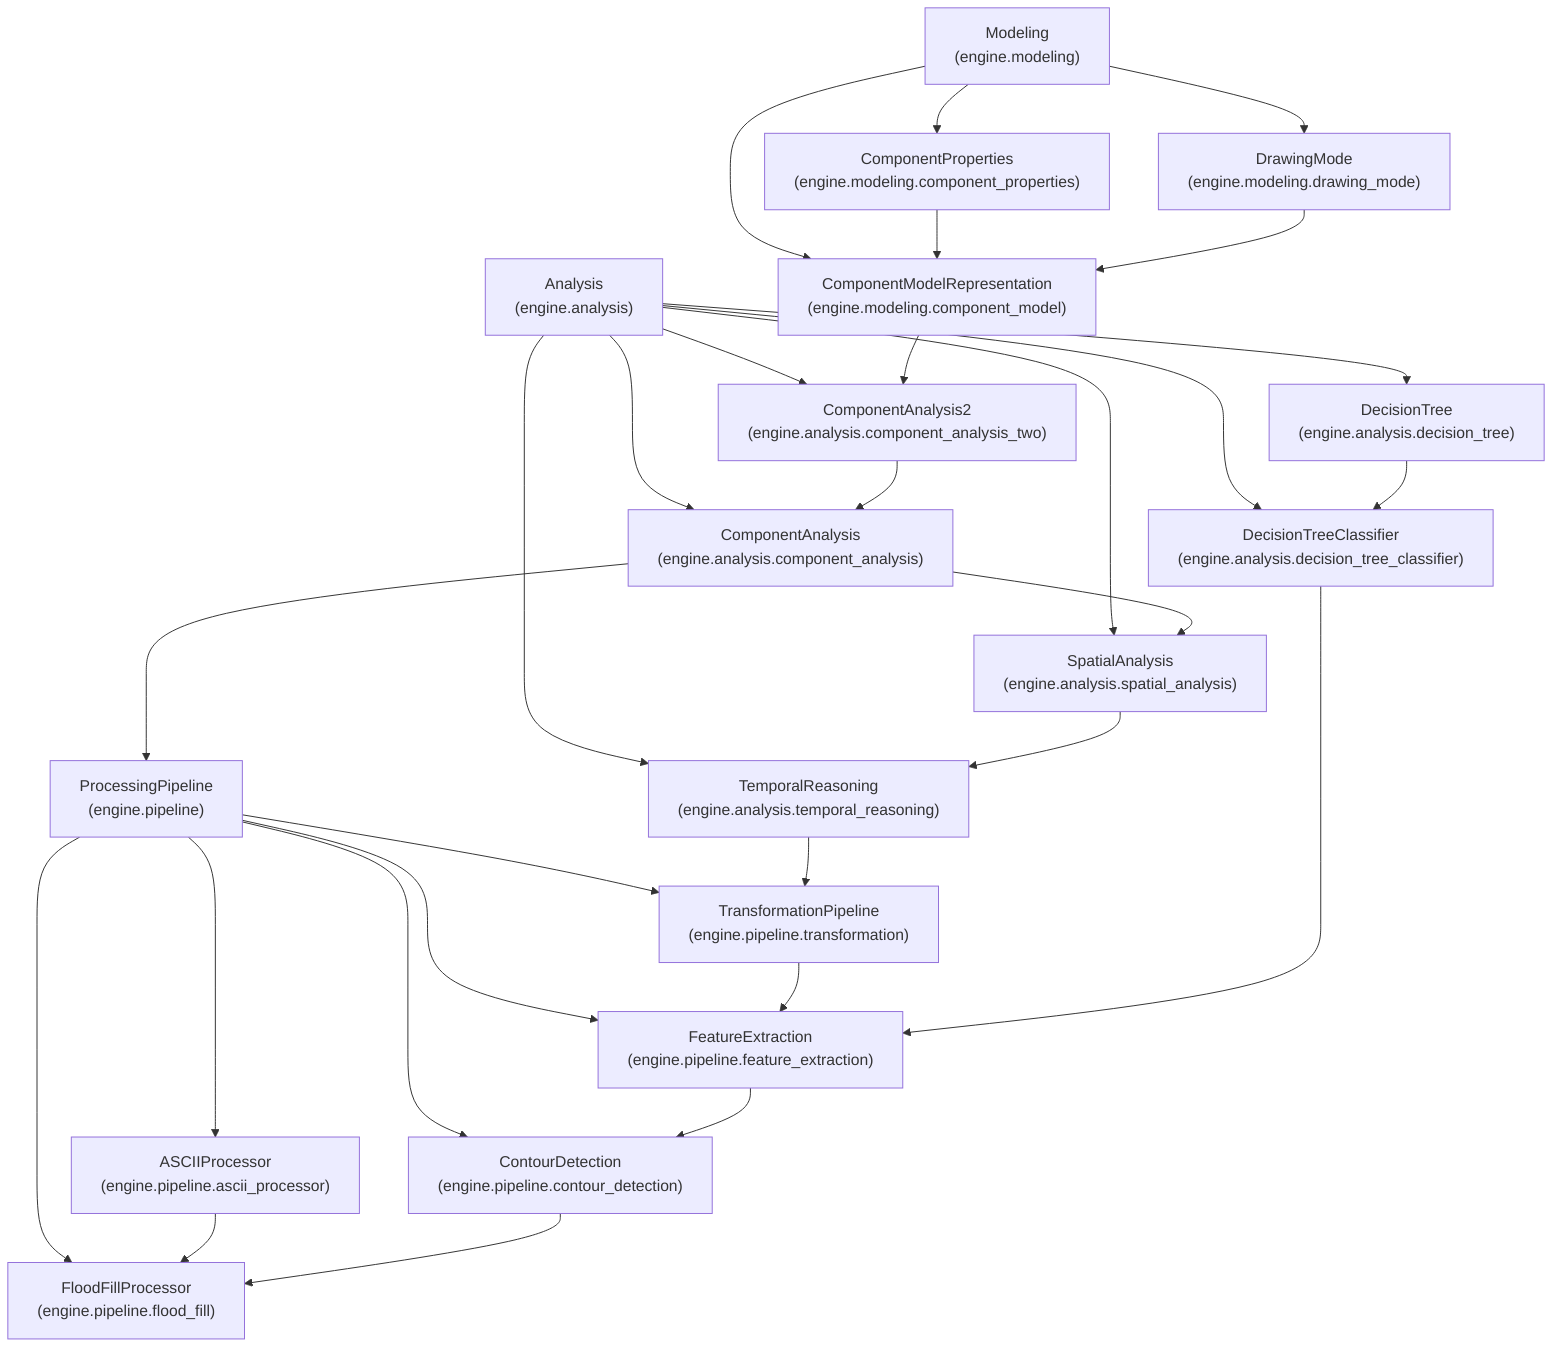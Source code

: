 graph TD
%% Engine System Components
%% Analysis Components
Analysis["Analysis\n(engine.analysis)"]
CompAnalysis["ComponentAnalysis\n(engine.analysis.component_analysis)"]
CompAnalysis2["ComponentAnalysis2\n(engine.analysis.component_analysis_two)"]
SpatialAnalysis["SpatialAnalysis\n(engine.analysis.spatial_analysis)"]
TemporalReasoning["TemporalReasoning\n(engine.analysis.temporal_reasoning)"]
DecisionTree["DecisionTree\n(engine.analysis.decision_tree)"]
DTClassifier["DecisionTreeClassifier\n(engine.analysis.decision_tree_classifier)"]

%% Modeling Components
Modeling["Modeling\n(engine.modeling)"]
CompModel["ComponentModelRepresentation\n(engine.modeling.component_model)"]
CompProps["ComponentProperties\n(engine.modeling.component_properties)"]
DrawingMode["DrawingMode\n(engine.modeling.drawing_mode)"]

%% Pipeline Components
Pipeline["ProcessingPipeline\n(engine.pipeline)"]
ASCIIProc["ASCIIProcessor\n(engine.pipeline.ascii_processor)"]
ContourDetection["ContourDetection\n(engine.pipeline.contour_detection)"]
FeatureExtraction["FeatureExtraction\n(engine.pipeline.feature_extraction)"]
FloodFill["FloodFillProcessor\n(engine.pipeline.flood_fill)"]
Transform["TransformationPipeline\n(engine.pipeline.transformation)"]

%% Engine Internal Dependencies
%% Analysis Dependencies
Analysis --> CompAnalysis
Analysis --> CompAnalysis2
Analysis --> SpatialAnalysis
Analysis --> TemporalReasoning
Analysis --> DecisionTree
Analysis --> DTClassifier

CompAnalysis2 --> CompAnalysis
DecisionTree --> DTClassifier
SpatialAnalysis --> TemporalReasoning
CompAnalysis --> SpatialAnalysis

%% Pipeline Dependencies
Pipeline --> ASCIIProc
Pipeline --> ContourDetection
Pipeline --> FeatureExtraction
Pipeline --> FloodFill
Pipeline --> Transform

ASCIIProc --> FloodFill
ContourDetection --> FloodFill
FeatureExtraction --> ContourDetection
Transform --> FeatureExtraction

%% Modeling Dependencies
Modeling --> CompModel
Modeling --> CompProps
Modeling --> DrawingMode

CompProps --> CompModel
DrawingMode --> CompModel

%% Cross-component Dependencies
CompAnalysis --> Pipeline
TemporalReasoning --> Transform
DTClassifier --> FeatureExtraction
CompModel --> CompAnalysis2

%% Apply engine styles
class Analysis,CompAnalysis,CompAnalysis2,SpatialAnalysis,TemporalReasoning,DecisionTree,DTClassifier,Modeling,CompModel,CompProps,DrawingMode,Pipeline,ASCIIProc,ContourDetection,FeatureExtraction,FloodFill,Transform engine;